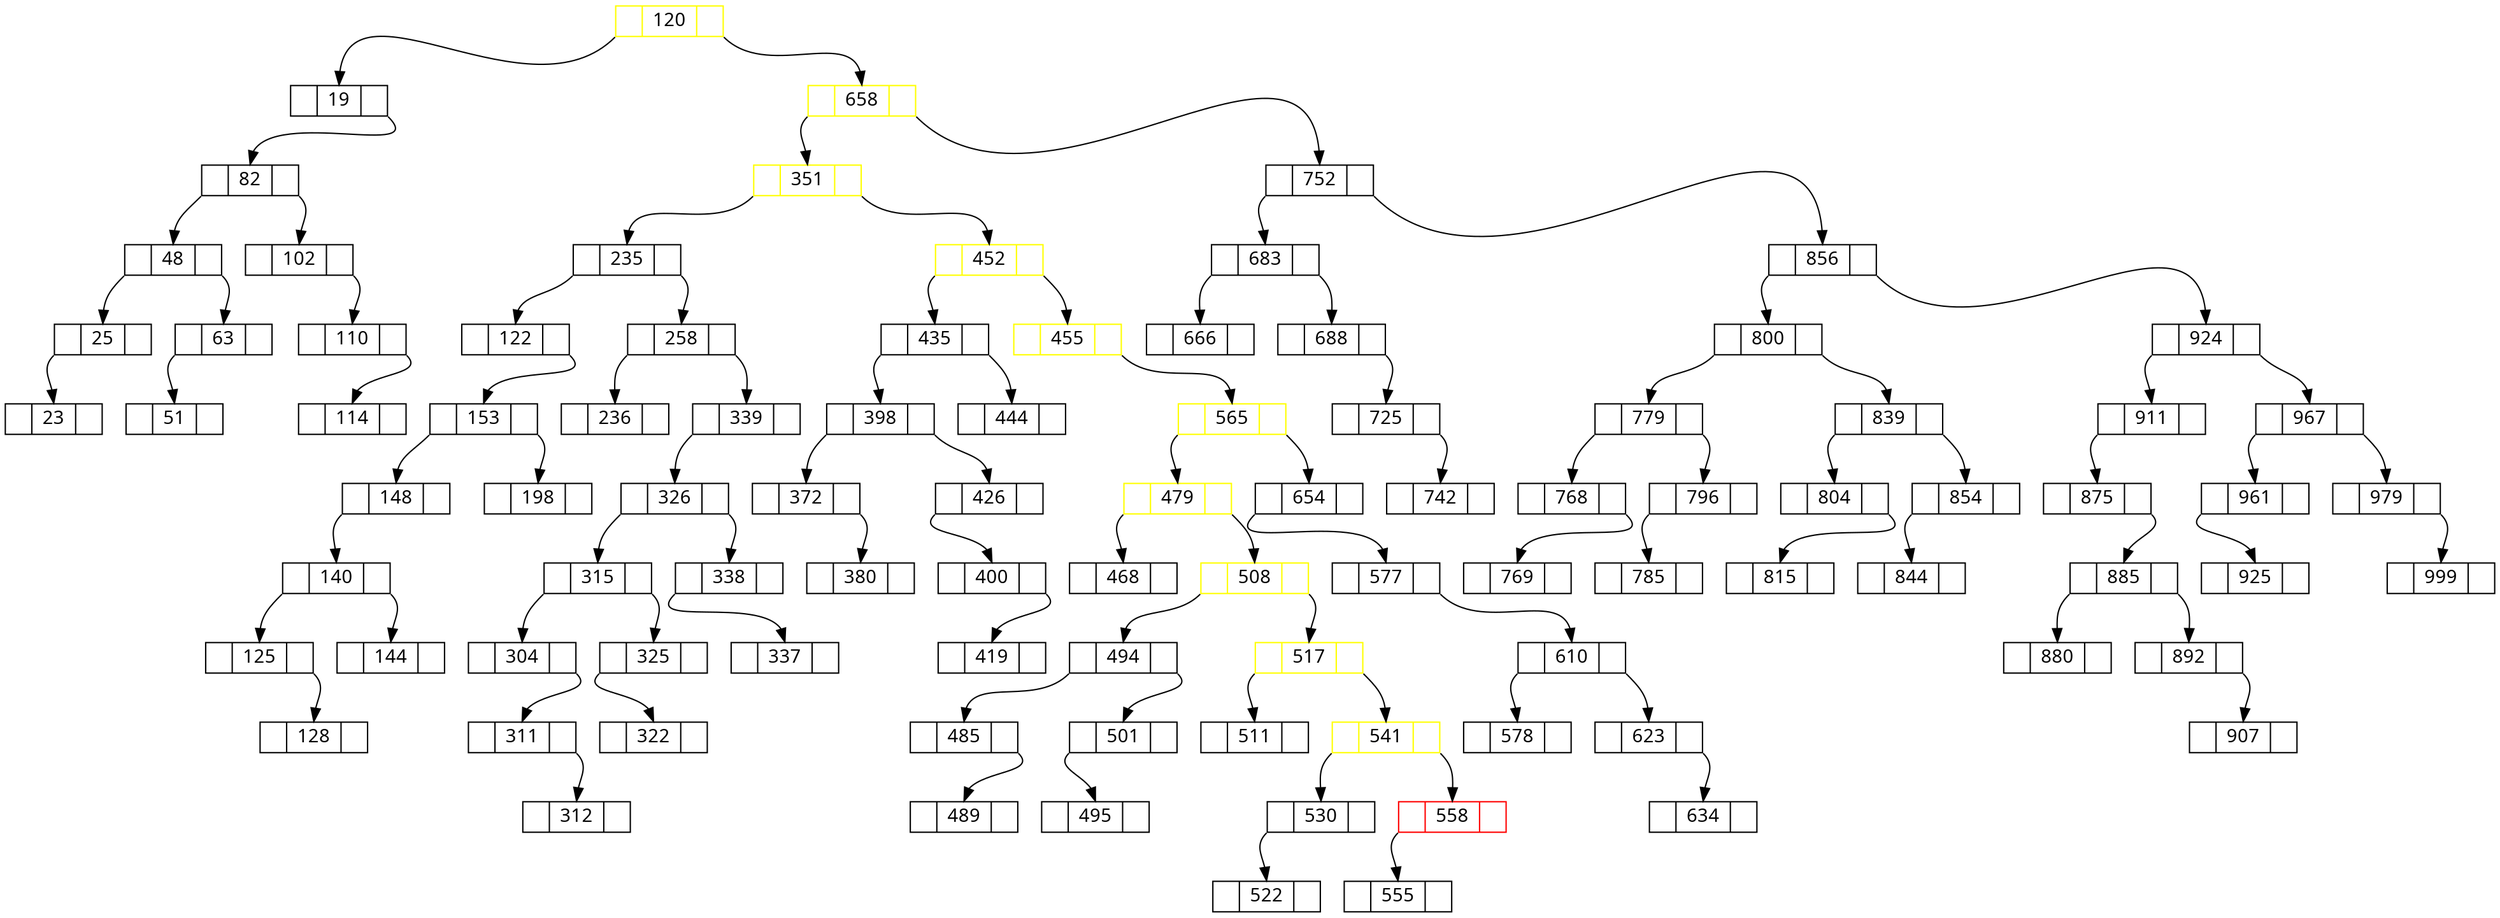 digraph G{
node [fontname = Verdana,shape=record, height=.1];
edge [fontname = Verdana,style=solid];
120[label="<l> |<d>120|<r> ",color=yellow];
19[label="<l> |<d>19|<r> "];
120:l:sw->19:d;
658[label="<l> |<d>658|<r> ",color=yellow];
120:r:se->658:d;
82[label="<l> |<d>82|<r> "];
19:r:se->82:d;
351[label="<l> |<d>351|<r> ",color=yellow];
658:l:sw->351:d;
752[label="<l> |<d>752|<r> "];
658:r:se->752:d;
48[label="<l> |<d>48|<r> "];
82:l:sw->48:d;
102[label="<l> |<d>102|<r> "];
82:r:se->102:d;
235[label="<l> |<d>235|<r> "];
351:l:sw->235:d;
452[label="<l> |<d>452|<r> ",color=yellow];
351:r:se->452:d;
683[label="<l> |<d>683|<r> "];
752:l:sw->683:d;
856[label="<l> |<d>856|<r> "];
752:r:se->856:d;
25[label="<l> |<d>25|<r> "];
48:l:sw->25:d;
63[label="<l> |<d>63|<r> "];
48:r:se->63:d;
110[label="<l> |<d>110|<r> "];
102:r:se->110:d;
122[label="<l> |<d>122|<r> "];
235:l:sw->122:d;
258[label="<l> |<d>258|<r> "];
235:r:se->258:d;
435[label="<l> |<d>435|<r> "];
452:l:sw->435:d;
455[label="<l> |<d>455|<r> ",color=yellow];
452:r:se->455:d;
666[label="<l> |<d>666|<r> "];
683:l:sw->666:d;
688[label="<l> |<d>688|<r> "];
683:r:se->688:d;
800[label="<l> |<d>800|<r> "];
856:l:sw->800:d;
924[label="<l> |<d>924|<r> "];
856:r:se->924:d;
23[label="<l> |<d>23|<r> "];
25:l:sw->23:d;
51[label="<l> |<d>51|<r> "];
63:l:sw->51:d;
114[label="<l> |<d>114|<r> "];
110:r:se->114:d;
153[label="<l> |<d>153|<r> "];
122:r:se->153:d;
236[label="<l> |<d>236|<r> "];
258:l:sw->236:d;
339[label="<l> |<d>339|<r> "];
258:r:se->339:d;
398[label="<l> |<d>398|<r> "];
435:l:sw->398:d;
444[label="<l> |<d>444|<r> "];
435:r:se->444:d;
565[label="<l> |<d>565|<r> ",color=yellow];
455:r:se->565:d;
725[label="<l> |<d>725|<r> "];
688:r:se->725:d;
779[label="<l> |<d>779|<r> "];
800:l:sw->779:d;
839[label="<l> |<d>839|<r> "];
800:r:se->839:d;
911[label="<l> |<d>911|<r> "];
924:l:sw->911:d;
967[label="<l> |<d>967|<r> "];
924:r:se->967:d;
148[label="<l> |<d>148|<r> "];
153:l:sw->148:d;
198[label="<l> |<d>198|<r> "];
153:r:se->198:d;
326[label="<l> |<d>326|<r> "];
339:l:sw->326:d;
372[label="<l> |<d>372|<r> "];
398:l:sw->372:d;
426[label="<l> |<d>426|<r> "];
398:r:se->426:d;
479[label="<l> |<d>479|<r> ",color=yellow];
565:l:sw->479:d;
654[label="<l> |<d>654|<r> "];
565:r:se->654:d;
742[label="<l> |<d>742|<r> "];
725:r:se->742:d;
768[label="<l> |<d>768|<r> "];
779:l:sw->768:d;
796[label="<l> |<d>796|<r> "];
779:r:se->796:d;
804[label="<l> |<d>804|<r> "];
839:l:sw->804:d;
854[label="<l> |<d>854|<r> "];
839:r:se->854:d;
875[label="<l> |<d>875|<r> "];
911:l:sw->875:d;
961[label="<l> |<d>961|<r> "];
967:l:sw->961:d;
979[label="<l> |<d>979|<r> "];
967:r:se->979:d;
140[label="<l> |<d>140|<r> "];
148:l:sw->140:d;
315[label="<l> |<d>315|<r> "];
326:l:sw->315:d;
338[label="<l> |<d>338|<r> "];
326:r:se->338:d;
380[label="<l> |<d>380|<r> "];
372:r:se->380:d;
400[label="<l> |<d>400|<r> "];
426:l:sw->400:d;
468[label="<l> |<d>468|<r> "];
479:l:sw->468:d;
508[label="<l> |<d>508|<r> ",color=yellow];
479:r:se->508:d;
577[label="<l> |<d>577|<r> "];
654:l:sw->577:d;
769[label="<l> |<d>769|<r> "];
768:r:se->769:d;
785[label="<l> |<d>785|<r> "];
796:l:sw->785:d;
815[label="<l> |<d>815|<r> "];
804:r:se->815:d;
844[label="<l> |<d>844|<r> "];
854:l:sw->844:d;
885[label="<l> |<d>885|<r> "];
875:r:se->885:d;
925[label="<l> |<d>925|<r> "];
961:l:sw->925:d;
999[label="<l> |<d>999|<r> "];
979:r:se->999:d;
125[label="<l> |<d>125|<r> "];
140:l:sw->125:d;
144[label="<l> |<d>144|<r> "];
140:r:se->144:d;
304[label="<l> |<d>304|<r> "];
315:l:sw->304:d;
325[label="<l> |<d>325|<r> "];
315:r:se->325:d;
337[label="<l> |<d>337|<r> "];
338:l:sw->337:d;
419[label="<l> |<d>419|<r> "];
400:r:se->419:d;
494[label="<l> |<d>494|<r> "];
508:l:sw->494:d;
517[label="<l> |<d>517|<r> ",color=yellow];
508:r:se->517:d;
610[label="<l> |<d>610|<r> "];
577:r:se->610:d;
880[label="<l> |<d>880|<r> "];
885:l:sw->880:d;
892[label="<l> |<d>892|<r> "];
885:r:se->892:d;
128[label="<l> |<d>128|<r> "];
125:r:se->128:d;
311[label="<l> |<d>311|<r> "];
304:r:se->311:d;
322[label="<l> |<d>322|<r> "];
325:l:sw->322:d;
485[label="<l> |<d>485|<r> "];
494:l:sw->485:d;
501[label="<l> |<d>501|<r> "];
494:r:se->501:d;
511[label="<l> |<d>511|<r> "];
517:l:sw->511:d;
541[label="<l> |<d>541|<r> ",color=yellow];
517:r:se->541:d;
578[label="<l> |<d>578|<r> "];
610:l:sw->578:d;
623[label="<l> |<d>623|<r> "];
610:r:se->623:d;
907[label="<l> |<d>907|<r> "];
892:r:se->907:d;
312[label="<l> |<d>312|<r> "];
311:r:se->312:d;
489[label="<l> |<d>489|<r> "];
485:r:se->489:d;
495[label="<l> |<d>495|<r> "];
501:l:sw->495:d;
530[label="<l> |<d>530|<r> "];
541:l:sw->530:d;
558[label="<l> |<d>558|<r> ",color=red];
541:r:se->558:d;
634[label="<l> |<d>634|<r> "];
623:r:se->634:d;
522[label="<l> |<d>522|<r> "];
530:l:sw->522:d;
555[label="<l> |<d>555|<r> "];
558:l:sw->555:d;
}
